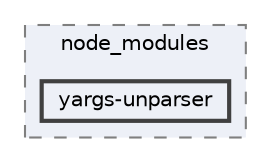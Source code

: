 digraph "C:/Users/arisc/OneDrive/Documents/GitHub/FINAL/EcoEats-Project/node_modules/yargs-unparser"
{
 // LATEX_PDF_SIZE
  bgcolor="transparent";
  edge [fontname=Helvetica,fontsize=10,labelfontname=Helvetica,labelfontsize=10];
  node [fontname=Helvetica,fontsize=10,shape=box,height=0.2,width=0.4];
  compound=true
  subgraph clusterdir_5091f2b68170d33f954320199e2fed0a {
    graph [ bgcolor="#edf0f7", pencolor="grey50", label="node_modules", fontname=Helvetica,fontsize=10 style="filled,dashed", URL="dir_5091f2b68170d33f954320199e2fed0a.html",tooltip=""]
  dir_c45fd364704e71ce9d7c56203dbf4a9d [label="yargs-unparser", fillcolor="#edf0f7", color="grey25", style="filled,bold", URL="dir_c45fd364704e71ce9d7c56203dbf4a9d.html",tooltip=""];
  }
}
